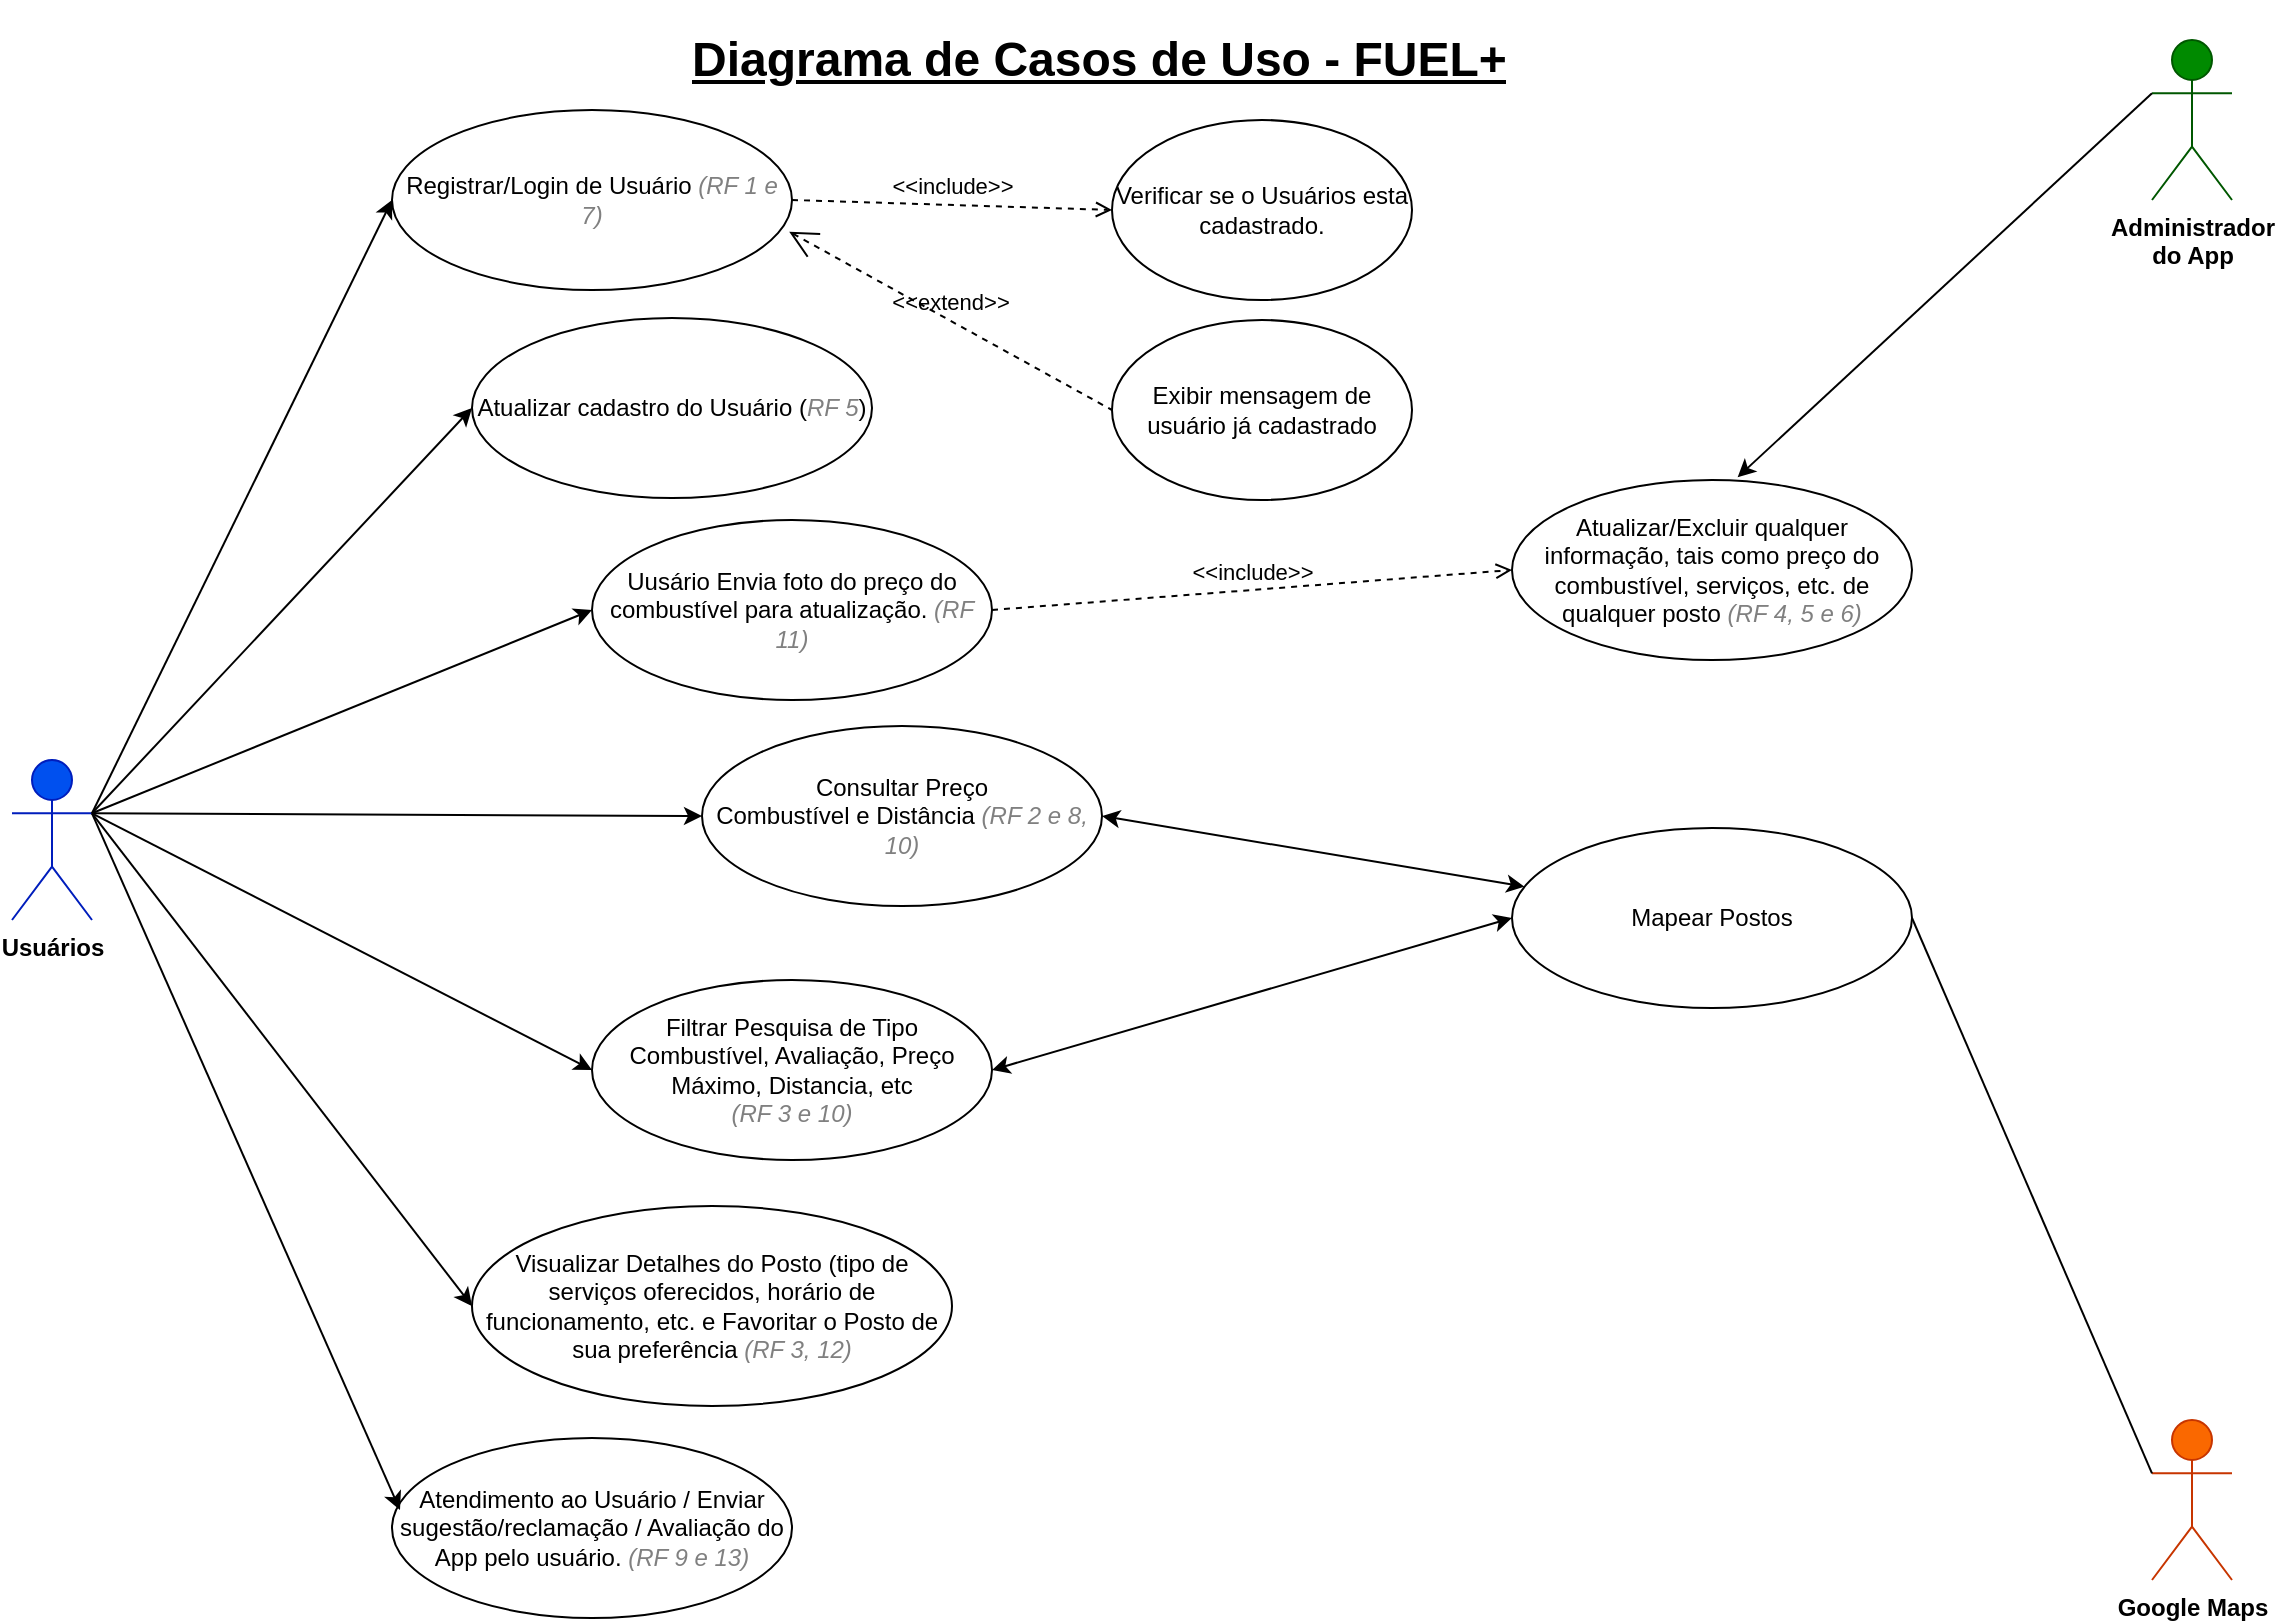 <mxfile version="23.1.7" type="github">
  <diagram name="Página-1" id="ftc5jekLg3tbH1YQK8Mf">
    <mxGraphModel dx="1312" dy="880" grid="1" gridSize="10" guides="1" tooltips="1" connect="1" arrows="1" fold="1" page="1" pageScale="1" pageWidth="1169" pageHeight="827" math="0" shadow="0">
      <root>
        <mxCell id="0" />
        <mxCell id="1" parent="0" />
        <mxCell id="PP8LRKLGsLknnvHvdWip-1" value="&lt;font color=&quot;#000000&quot;&gt;Usuários&lt;/font&gt;" style="shape=umlActor;html=1;verticalLabelPosition=bottom;verticalAlign=top;align=center;fillColor=#0050ef;strokeColor=#001DBC;fontStyle=1;fontColor=#ffffff;" parent="1" vertex="1">
          <mxGeometry x="10" y="380" width="40" height="80" as="geometry" />
        </mxCell>
        <mxCell id="PP8LRKLGsLknnvHvdWip-2" value="Consultar Preço&lt;br&gt;Combustível e Distância &lt;i&gt;&lt;font color=&quot;#808080&quot;&gt;(RF 2 e 8, 10)&lt;/font&gt;&lt;/i&gt;" style="ellipse;whiteSpace=wrap;html=1;rotation=0;" parent="1" vertex="1">
          <mxGeometry x="355" y="363" width="200" height="90" as="geometry" />
        </mxCell>
        <mxCell id="PP8LRKLGsLknnvHvdWip-3" value="" style="edgeStyle=none;html=1;endArrow=none;verticalAlign=bottom;rounded=0;exitX=0;exitY=0.5;exitDx=0;exitDy=0;entryX=1;entryY=0.333;entryDx=0;entryDy=0;startArrow=classic;startFill=1;entryPerimeter=0;" parent="1" source="PP8LRKLGsLknnvHvdWip-2" target="PP8LRKLGsLknnvHvdWip-1" edge="1">
          <mxGeometry width="160" relative="1" as="geometry">
            <mxPoint x="580" y="350" as="sourcePoint" />
            <mxPoint x="420" y="350" as="targetPoint" />
          </mxGeometry>
        </mxCell>
        <mxCell id="PP8LRKLGsLknnvHvdWip-4" value="Filtrar Pesquisa de Tipo Combustível, Avaliação, Preço Máximo, Distancia, etc &lt;br&gt;&lt;i&gt;&lt;font color=&quot;#808080&quot;&gt;(RF 3 e 10)&lt;/font&gt;&lt;/i&gt;" style="ellipse;whiteSpace=wrap;html=1;rotation=0;" parent="1" vertex="1">
          <mxGeometry x="300" y="490" width="200" height="90" as="geometry" />
        </mxCell>
        <mxCell id="PP8LRKLGsLknnvHvdWip-7" value="" style="edgeStyle=none;html=1;endArrow=none;verticalAlign=bottom;rounded=0;exitX=0;exitY=0.5;exitDx=0;exitDy=0;entryX=1;entryY=0.333;entryDx=0;entryDy=0;startArrow=classic;startFill=1;entryPerimeter=0;" parent="1" source="PP8LRKLGsLknnvHvdWip-4" target="PP8LRKLGsLknnvHvdWip-1" edge="1">
          <mxGeometry width="160" relative="1" as="geometry">
            <mxPoint x="580" y="350" as="sourcePoint" />
            <mxPoint x="420" y="350" as="targetPoint" />
          </mxGeometry>
        </mxCell>
        <mxCell id="PP8LRKLGsLknnvHvdWip-8" value="Visualizar Detalhes do Posto (tipo de serviços oferecidos, horário de funcionamento, etc. e Favoritar o Posto de sua preferência&amp;nbsp;&lt;i&gt;&lt;font color=&quot;#808080&quot;&gt;(RF 3, 12)&lt;/font&gt;&lt;/i&gt;" style="ellipse;whiteSpace=wrap;html=1;rotation=0;" parent="1" vertex="1">
          <mxGeometry x="240" y="603" width="240" height="100" as="geometry" />
        </mxCell>
        <mxCell id="PP8LRKLGsLknnvHvdWip-9" value="" style="edgeStyle=none;html=1;endArrow=none;verticalAlign=bottom;rounded=0;exitX=0;exitY=0.5;exitDx=0;exitDy=0;entryX=1;entryY=0.333;entryDx=0;entryDy=0;startArrow=classic;startFill=1;entryPerimeter=0;" parent="1" source="PP8LRKLGsLknnvHvdWip-8" target="PP8LRKLGsLknnvHvdWip-1" edge="1">
          <mxGeometry width="160" relative="1" as="geometry">
            <mxPoint x="580" y="350" as="sourcePoint" />
            <mxPoint x="420" y="350" as="targetPoint" />
          </mxGeometry>
        </mxCell>
        <mxCell id="PP8LRKLGsLknnvHvdWip-10" value="Registrar/Login de Usuário &lt;i&gt;&lt;font color=&quot;#808080&quot;&gt;(RF 1 e 7)&lt;/font&gt;&lt;/i&gt;" style="ellipse;whiteSpace=wrap;html=1;rotation=0;" parent="1" vertex="1">
          <mxGeometry x="200" y="55" width="200" height="90" as="geometry" />
        </mxCell>
        <mxCell id="PP8LRKLGsLknnvHvdWip-11" value="" style="edgeStyle=none;html=1;endArrow=none;verticalAlign=bottom;rounded=0;exitX=0;exitY=0.5;exitDx=0;exitDy=0;entryX=1;entryY=0.333;entryDx=0;entryDy=0;entryPerimeter=0;startArrow=classic;startFill=1;" parent="1" source="PP8LRKLGsLknnvHvdWip-10" target="PP8LRKLGsLknnvHvdWip-1" edge="1">
          <mxGeometry width="160" relative="1" as="geometry">
            <mxPoint x="580" y="350" as="sourcePoint" />
            <mxPoint x="420" y="350" as="targetPoint" />
          </mxGeometry>
        </mxCell>
        <mxCell id="PP8LRKLGsLknnvHvdWip-12" value="Atualizar/Excluir qualquer informação, tais como preço do combustível, serviços, etc. de qualquer posto&lt;i&gt;&lt;font color=&quot;#808080&quot;&gt; (RF 4, 5 e 6)&lt;/font&gt;&lt;/i&gt;" style="ellipse;whiteSpace=wrap;html=1;rotation=0;" parent="1" vertex="1">
          <mxGeometry x="760" y="240" width="200" height="90" as="geometry" />
        </mxCell>
        <mxCell id="PP8LRKLGsLknnvHvdWip-13" value="&lt;font style=&quot;&quot; color=&quot;#000000&quot;&gt;Administrador &lt;br&gt;do App&lt;/font&gt;" style="shape=umlActor;html=1;verticalLabelPosition=bottom;verticalAlign=top;align=center;fillColor=#008a00;strokeColor=#005700;fontStyle=1;fontColor=#ffffff;" parent="1" vertex="1">
          <mxGeometry x="1080" y="20" width="40" height="80" as="geometry" />
        </mxCell>
        <mxCell id="PP8LRKLGsLknnvHvdWip-16" value="" style="edgeStyle=none;html=1;endArrow=none;verticalAlign=bottom;rounded=0;entryX=0;entryY=0.333;entryDx=0;entryDy=0;entryPerimeter=0;startArrow=classic;startFill=1;exitX=0.564;exitY=-0.015;exitDx=0;exitDy=0;exitPerimeter=0;" parent="1" source="PP8LRKLGsLknnvHvdWip-12" target="PP8LRKLGsLknnvHvdWip-13" edge="1">
          <mxGeometry width="160" relative="1" as="geometry">
            <mxPoint x="960" y="210" as="sourcePoint" />
            <mxPoint x="580" y="350" as="targetPoint" />
          </mxGeometry>
        </mxCell>
        <mxCell id="PP8LRKLGsLknnvHvdWip-17" value="Verificar se o Usuários esta cadastrado." style="ellipse;whiteSpace=wrap;html=1;rotation=0;" parent="1" vertex="1">
          <mxGeometry x="560" y="60" width="150" height="90" as="geometry" />
        </mxCell>
        <mxCell id="PP8LRKLGsLknnvHvdWip-18" value="&amp;lt;&amp;lt;include&amp;gt;&amp;gt;" style="edgeStyle=none;html=1;endArrow=open;verticalAlign=bottom;dashed=1;labelBackgroundColor=none;rounded=0;exitX=1;exitY=0.5;exitDx=0;exitDy=0;entryX=0;entryY=0.5;entryDx=0;entryDy=0;" parent="1" source="PP8LRKLGsLknnvHvdWip-10" target="PP8LRKLGsLknnvHvdWip-17" edge="1">
          <mxGeometry width="160" relative="1" as="geometry">
            <mxPoint x="420" y="350" as="sourcePoint" />
            <mxPoint x="470" y="40" as="targetPoint" />
          </mxGeometry>
        </mxCell>
        <mxCell id="PP8LRKLGsLknnvHvdWip-19" value="Exibir mensagem de usuário já cadastrado" style="ellipse;whiteSpace=wrap;html=1;rotation=0;" parent="1" vertex="1">
          <mxGeometry x="560" y="160" width="150" height="90" as="geometry" />
        </mxCell>
        <mxCell id="PP8LRKLGsLknnvHvdWip-20" value="&amp;lt;&amp;lt;extend&amp;gt;&amp;gt;" style="edgeStyle=none;html=1;startArrow=open;endArrow=none;startSize=12;verticalAlign=bottom;dashed=1;labelBackgroundColor=none;rounded=0;entryX=0;entryY=0.5;entryDx=0;entryDy=0;exitX=0.993;exitY=0.676;exitDx=0;exitDy=0;exitPerimeter=0;" parent="1" source="PP8LRKLGsLknnvHvdWip-10" target="PP8LRKLGsLknnvHvdWip-19" edge="1">
          <mxGeometry width="160" relative="1" as="geometry">
            <mxPoint x="430" y="140" as="sourcePoint" />
            <mxPoint x="580" y="350" as="targetPoint" />
          </mxGeometry>
        </mxCell>
        <mxCell id="PP8LRKLGsLknnvHvdWip-27" value="" style="edgeStyle=none;html=1;endArrow=none;verticalAlign=bottom;rounded=0;entryX=1;entryY=0.333;entryDx=0;entryDy=0;exitX=0;exitY=0.5;exitDx=0;exitDy=0;startArrow=classic;startFill=1;entryPerimeter=0;" parent="1" source="KdzvurH923GHhTWP99x6-12" target="PP8LRKLGsLknnvHvdWip-1" edge="1">
          <mxGeometry width="160" relative="1" as="geometry">
            <mxPoint x="580" y="350" as="sourcePoint" />
            <mxPoint x="420" y="350" as="targetPoint" />
          </mxGeometry>
        </mxCell>
        <mxCell id="PP8LRKLGsLknnvHvdWip-36" value="" style="edgeStyle=none;html=1;endArrow=none;verticalAlign=bottom;rounded=0;exitX=0;exitY=0.5;exitDx=0;exitDy=0;entryX=1;entryY=0.333;entryDx=0;entryDy=0;startArrow=classic;startFill=1;entryPerimeter=0;" parent="1" source="KdzvurH923GHhTWP99x6-16" target="PP8LRKLGsLknnvHvdWip-1" edge="1">
          <mxGeometry width="160" relative="1" as="geometry">
            <mxPoint x="711.5" y="192.32" as="sourcePoint" />
            <mxPoint x="420" y="350" as="targetPoint" />
          </mxGeometry>
        </mxCell>
        <mxCell id="KdzvurH923GHhTWP99x6-1" value="Atendimento ao Usuário / Enviar sugestão/reclamação / Avaliação do App pelo usuário. &lt;i&gt;&lt;font color=&quot;#808080&quot;&gt;(RF 9 e 13)&lt;/font&gt;&lt;/i&gt;" style="ellipse;html=1;whiteSpace=wrap;rotation=0;" vertex="1" parent="1">
          <mxGeometry x="200" y="719" width="200" height="90" as="geometry" />
        </mxCell>
        <mxCell id="KdzvurH923GHhTWP99x6-3" value="" style="endArrow=none;html=1;rounded=0;entryX=1;entryY=0.333;entryDx=0;entryDy=0;entryPerimeter=0;exitX=0.02;exitY=0.4;exitDx=0;exitDy=0;exitPerimeter=0;startArrow=classic;startFill=1;" edge="1" parent="1" source="KdzvurH923GHhTWP99x6-1" target="PP8LRKLGsLknnvHvdWip-1">
          <mxGeometry width="50" height="50" relative="1" as="geometry">
            <mxPoint x="530" y="430" as="sourcePoint" />
            <mxPoint x="480" y="480" as="targetPoint" />
          </mxGeometry>
        </mxCell>
        <mxCell id="KdzvurH923GHhTWP99x6-6" value="Google Maps" style="shape=umlActor;verticalLabelPosition=bottom;verticalAlign=top;html=1;outlineConnect=0;fillStyle=solid;fillColor=#fa6800;fontColor=#000000;strokeColor=#C73500;fontStyle=1" vertex="1" parent="1">
          <mxGeometry x="1080" y="710" width="40" height="80" as="geometry" />
        </mxCell>
        <mxCell id="KdzvurH923GHhTWP99x6-10" value="Mapear Postos" style="ellipse;whiteSpace=wrap;html=1;rotation=0;" vertex="1" parent="1">
          <mxGeometry x="760" y="414" width="200" height="90" as="geometry" />
        </mxCell>
        <mxCell id="KdzvurH923GHhTWP99x6-11" value="" style="endArrow=none;html=1;rounded=0;entryX=1;entryY=0.5;entryDx=0;entryDy=0;exitX=0;exitY=0.333;exitDx=0;exitDy=0;exitPerimeter=0;" edge="1" parent="1" source="KdzvurH923GHhTWP99x6-6" target="KdzvurH923GHhTWP99x6-10">
          <mxGeometry width="50" height="50" relative="1" as="geometry">
            <mxPoint x="480" y="470" as="sourcePoint" />
            <mxPoint x="530" y="420" as="targetPoint" />
          </mxGeometry>
        </mxCell>
        <mxCell id="KdzvurH923GHhTWP99x6-12" value="Uusário Envia foto do preço do combustível para atualização. &lt;font color=&quot;#808080&quot;&gt;&lt;i&gt;(RF 11)&lt;/i&gt;&lt;/font&gt;" style="ellipse;whiteSpace=wrap;html=1;rotation=0;" vertex="1" parent="1">
          <mxGeometry x="300" y="260" width="200" height="90" as="geometry" />
        </mxCell>
        <mxCell id="KdzvurH923GHhTWP99x6-13" value="&amp;lt;&amp;lt;include&amp;gt;&amp;gt;" style="html=1;verticalAlign=bottom;labelBackgroundColor=none;endArrow=open;endFill=0;dashed=1;rounded=0;entryX=0;entryY=0.5;entryDx=0;entryDy=0;exitX=1;exitY=0.5;exitDx=0;exitDy=0;" edge="1" parent="1" source="KdzvurH923GHhTWP99x6-12" target="PP8LRKLGsLknnvHvdWip-12">
          <mxGeometry width="160" relative="1" as="geometry">
            <mxPoint x="430" y="450" as="sourcePoint" />
            <mxPoint x="590" y="450" as="targetPoint" />
          </mxGeometry>
        </mxCell>
        <mxCell id="KdzvurH923GHhTWP99x6-16" value="Atualizar cadastro do Usuário (&lt;i&gt;&lt;font color=&quot;#808080&quot;&gt;RF 5&lt;/font&gt;&lt;/i&gt;)" style="ellipse;whiteSpace=wrap;html=1;rotation=0;" vertex="1" parent="1">
          <mxGeometry x="240" y="159" width="200" height="90" as="geometry" />
        </mxCell>
        <mxCell id="KdzvurH923GHhTWP99x6-17" value="" style="endArrow=classic;startArrow=classic;html=1;rounded=0;exitX=1;exitY=0.5;exitDx=0;exitDy=0;" edge="1" parent="1" source="PP8LRKLGsLknnvHvdWip-2" target="KdzvurH923GHhTWP99x6-10">
          <mxGeometry width="50" height="50" relative="1" as="geometry">
            <mxPoint x="480" y="460" as="sourcePoint" />
            <mxPoint x="530" y="410" as="targetPoint" />
          </mxGeometry>
        </mxCell>
        <mxCell id="KdzvurH923GHhTWP99x6-18" value="" style="endArrow=classic;startArrow=classic;html=1;rounded=0;entryX=0;entryY=0.5;entryDx=0;entryDy=0;exitX=1;exitY=0.5;exitDx=0;exitDy=0;" edge="1" parent="1" source="PP8LRKLGsLknnvHvdWip-4" target="KdzvurH923GHhTWP99x6-10">
          <mxGeometry width="50" height="50" relative="1" as="geometry">
            <mxPoint x="480" y="445" as="sourcePoint" />
            <mxPoint x="530" y="410" as="targetPoint" />
          </mxGeometry>
        </mxCell>
        <mxCell id="KdzvurH923GHhTWP99x6-20" value="&lt;h1&gt;Diagrama de Casos de Uso - FUEL+&lt;/h1&gt;" style="text;html=1;spacing=5;spacingTop=-20;whiteSpace=wrap;overflow=hidden;rounded=0;fontStyle=4" vertex="1" parent="1">
          <mxGeometry x="345" y="10" width="480" height="120" as="geometry" />
        </mxCell>
      </root>
    </mxGraphModel>
  </diagram>
</mxfile>
